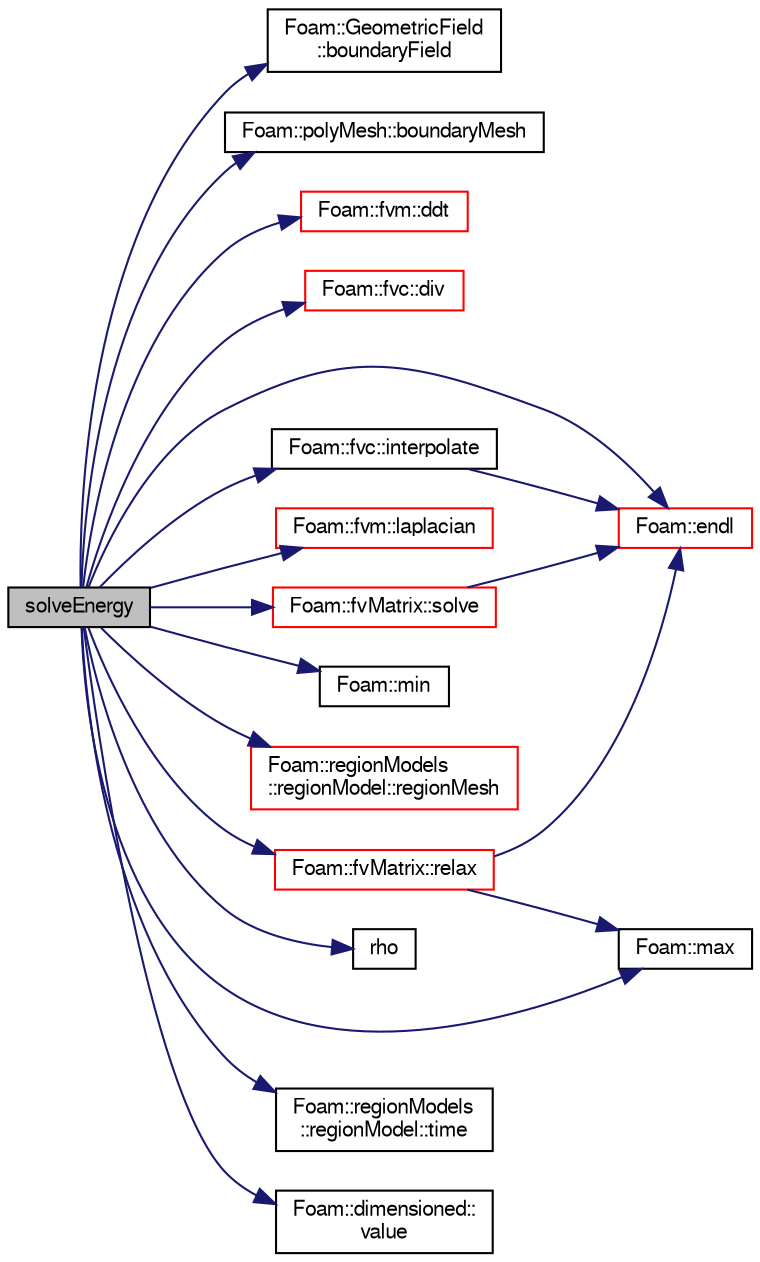 digraph "solveEnergy"
{
  bgcolor="transparent";
  edge [fontname="FreeSans",fontsize="10",labelfontname="FreeSans",labelfontsize="10"];
  node [fontname="FreeSans",fontsize="10",shape=record];
  rankdir="LR";
  Node685 [label="solveEnergy",height=0.2,width=0.4,color="black", fillcolor="grey75", style="filled", fontcolor="black"];
  Node685 -> Node686 [color="midnightblue",fontsize="10",style="solid",fontname="FreeSans"];
  Node686 [label="Foam::GeometricField\l::boundaryField",height=0.2,width=0.4,color="black",URL="$a22434.html#a3c6c1a789b48ea0c5e8bff64f9c14f2d",tooltip="Return reference to GeometricBoundaryField. "];
  Node685 -> Node687 [color="midnightblue",fontsize="10",style="solid",fontname="FreeSans"];
  Node687 [label="Foam::polyMesh::boundaryMesh",height=0.2,width=0.4,color="black",URL="$a27410.html#a9f2b68c134340291eda6197f47f25484",tooltip="Return boundary mesh. "];
  Node685 -> Node688 [color="midnightblue",fontsize="10",style="solid",fontname="FreeSans"];
  Node688 [label="Foam::fvm::ddt",height=0.2,width=0.4,color="red",URL="$a21135.html#a2d88eca98ab69b84af7ddb96e35f5a44"];
  Node685 -> Node739 [color="midnightblue",fontsize="10",style="solid",fontname="FreeSans"];
  Node739 [label="Foam::fvc::div",height=0.2,width=0.4,color="red",URL="$a21134.html#a585533948ad80abfe589d920c641f251"];
  Node685 -> Node692 [color="midnightblue",fontsize="10",style="solid",fontname="FreeSans"];
  Node692 [label="Foam::endl",height=0.2,width=0.4,color="red",URL="$a21124.html#a2db8fe02a0d3909e9351bb4275b23ce4",tooltip="Add newline and flush stream. "];
  Node685 -> Node990 [color="midnightblue",fontsize="10",style="solid",fontname="FreeSans"];
  Node990 [label="Foam::fvc::interpolate",height=0.2,width=0.4,color="black",URL="$a21134.html#addbc18784300dd0955a9bf79f8e2c43b"];
  Node990 -> Node692 [color="midnightblue",fontsize="10",style="solid",fontname="FreeSans"];
  Node685 -> Node991 [color="midnightblue",fontsize="10",style="solid",fontname="FreeSans"];
  Node991 [label="Foam::fvm::laplacian",height=0.2,width=0.4,color="red",URL="$a21135.html#a05679b154654e47e9f1e2fbd2bc0bae0"];
  Node685 -> Node822 [color="midnightblue",fontsize="10",style="solid",fontname="FreeSans"];
  Node822 [label="Foam::max",height=0.2,width=0.4,color="black",URL="$a21124.html#ac993e906cf2774ae77e666bc24e81733"];
  Node685 -> Node881 [color="midnightblue",fontsize="10",style="solid",fontname="FreeSans"];
  Node881 [label="Foam::min",height=0.2,width=0.4,color="black",URL="$a21124.html#a253e112ad2d56d96230ff39ea7f442dc"];
  Node685 -> Node992 [color="midnightblue",fontsize="10",style="solid",fontname="FreeSans"];
  Node992 [label="Foam::regionModels\l::regionModel::regionMesh",height=0.2,width=0.4,color="red",URL="$a28998.html#a89a37969c20983ee143c612486ce5313",tooltip="Return the region mesh database. "];
  Node685 -> Node999 [color="midnightblue",fontsize="10",style="solid",fontname="FreeSans"];
  Node999 [label="Foam::fvMatrix::relax",height=0.2,width=0.4,color="red",URL="$a22358.html#a06343b944c91a56352ebf646011c212e",tooltip="Relax matrix (for steady-state solution). "];
  Node999 -> Node692 [color="midnightblue",fontsize="10",style="solid",fontname="FreeSans"];
  Node999 -> Node822 [color="midnightblue",fontsize="10",style="solid",fontname="FreeSans"];
  Node685 -> Node1062 [color="midnightblue",fontsize="10",style="solid",fontname="FreeSans"];
  Node1062 [label="rho",height=0.2,width=0.4,color="black",URL="$a29194.html#a1eb2161420f4d9220684a5da8a7059a9",tooltip="Return density [Kg/m3]. "];
  Node685 -> Node1063 [color="midnightblue",fontsize="10",style="solid",fontname="FreeSans"];
  Node1063 [label="Foam::fvMatrix::solve",height=0.2,width=0.4,color="red",URL="$a22358.html#a35eb51dd72f0a6b19d161fe7f7e6b9c8",tooltip="Solve segregated or coupled returning the solution statistics. "];
  Node1063 -> Node692 [color="midnightblue",fontsize="10",style="solid",fontname="FreeSans"];
  Node685 -> Node1104 [color="midnightblue",fontsize="10",style="solid",fontname="FreeSans"];
  Node1104 [label="Foam::regionModels\l::regionModel::time",height=0.2,width=0.4,color="black",URL="$a28998.html#a1ed86245b170b9f651f62650b1827500",tooltip="Return the reference to the time database. "];
  Node685 -> Node937 [color="midnightblue",fontsize="10",style="solid",fontname="FreeSans"];
  Node937 [label="Foam::dimensioned::\lvalue",height=0.2,width=0.4,color="black",URL="$a26366.html#a7948200a26c85fc3a83ffa510a91d668",tooltip="Return const reference to value. "];
}
